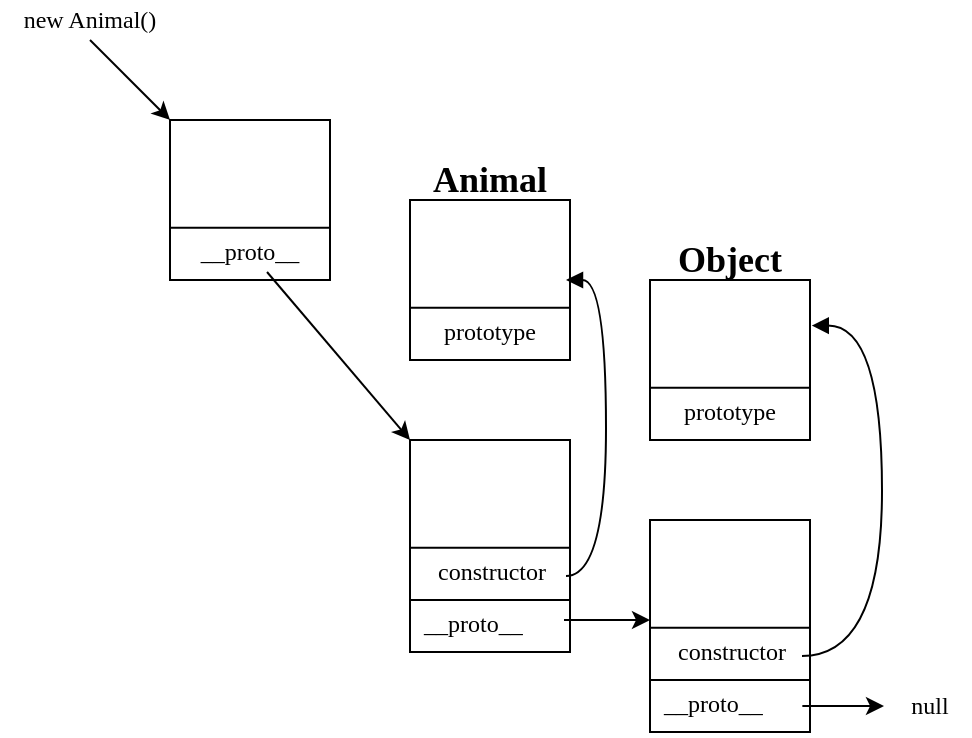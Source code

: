 <mxfile version="13.1.2" type="github">
  <diagram id="r6evYC1fnffrFF_XjjPb" name="Page-1">
    <mxGraphModel dx="990" dy="801" grid="1" gridSize="10" guides="1" tooltips="1" connect="1" arrows="1" fold="1" page="1" pageScale="1" pageWidth="850" pageHeight="1100" math="0" shadow="0">
      <root>
        <mxCell id="0" />
        <mxCell id="1" parent="0" />
        <mxCell id="f8aXV5ckbH8cKtRE4Cgy-7" value="" style="group" parent="1" vertex="1" connectable="0">
          <mxGeometry x="280" y="200" width="80" height="80" as="geometry" />
        </mxCell>
        <mxCell id="f8aXV5ckbH8cKtRE4Cgy-1" value="" style="rounded=0;whiteSpace=wrap;html=1;strokeColor=#000000;" parent="f8aXV5ckbH8cKtRE4Cgy-7" vertex="1">
          <mxGeometry width="80" height="80" as="geometry" />
        </mxCell>
        <mxCell id="f8aXV5ckbH8cKtRE4Cgy-2" value="" style="endArrow=none;html=1;exitX=0.002;exitY=0.674;exitDx=0;exitDy=0;exitPerimeter=0;entryX=1;entryY=0.674;entryDx=0;entryDy=0;entryPerimeter=0;" parent="f8aXV5ckbH8cKtRE4Cgy-7" source="f8aXV5ckbH8cKtRE4Cgy-1" target="f8aXV5ckbH8cKtRE4Cgy-1" edge="1">
          <mxGeometry width="50" height="50" relative="1" as="geometry">
            <mxPoint x="70" y="150" as="sourcePoint" />
            <mxPoint x="120" y="100" as="targetPoint" />
          </mxGeometry>
        </mxCell>
        <mxCell id="f8aXV5ckbH8cKtRE4Cgy-3" value="&lt;font face=&quot;Lucida Console&quot;&gt;__proto__&lt;/font&gt;" style="text;html=1;strokeColor=none;fillColor=none;align=center;verticalAlign=middle;whiteSpace=wrap;rounded=0;" parent="f8aXV5ckbH8cKtRE4Cgy-7" vertex="1">
          <mxGeometry x="20" y="55" width="40" height="20" as="geometry" />
        </mxCell>
        <mxCell id="f8aXV5ckbH8cKtRE4Cgy-4" value="" style="rounded=0;whiteSpace=wrap;html=1;strokeColor=#000000;" parent="f8aXV5ckbH8cKtRE4Cgy-7" vertex="1">
          <mxGeometry width="80" height="80" as="geometry" />
        </mxCell>
        <mxCell id="f8aXV5ckbH8cKtRE4Cgy-5" value="" style="endArrow=none;html=1;exitX=0.002;exitY=0.674;exitDx=0;exitDy=0;exitPerimeter=0;entryX=1;entryY=0.674;entryDx=0;entryDy=0;entryPerimeter=0;" parent="f8aXV5ckbH8cKtRE4Cgy-7" source="f8aXV5ckbH8cKtRE4Cgy-4" target="f8aXV5ckbH8cKtRE4Cgy-4" edge="1">
          <mxGeometry width="50" height="50" relative="1" as="geometry">
            <mxPoint x="70" y="150" as="sourcePoint" />
            <mxPoint x="120" y="100" as="targetPoint" />
          </mxGeometry>
        </mxCell>
        <mxCell id="f8aXV5ckbH8cKtRE4Cgy-6" value="&lt;font face=&quot;Lucida Console&quot;&gt;__proto__&lt;/font&gt;" style="text;html=1;strokeColor=none;fillColor=none;align=center;verticalAlign=middle;whiteSpace=wrap;rounded=0;" parent="f8aXV5ckbH8cKtRE4Cgy-7" vertex="1">
          <mxGeometry x="20" y="55" width="40" height="20" as="geometry" />
        </mxCell>
        <mxCell id="f8aXV5ckbH8cKtRE4Cgy-26" value="" style="group" parent="1" vertex="1" connectable="0">
          <mxGeometry x="280" y="200" width="80" height="80" as="geometry" />
        </mxCell>
        <mxCell id="f8aXV5ckbH8cKtRE4Cgy-27" value="" style="rounded=0;whiteSpace=wrap;html=1;strokeColor=#000000;" parent="f8aXV5ckbH8cKtRE4Cgy-26" vertex="1">
          <mxGeometry width="80" height="80" as="geometry" />
        </mxCell>
        <mxCell id="f8aXV5ckbH8cKtRE4Cgy-28" value="" style="endArrow=none;html=1;exitX=0.002;exitY=0.674;exitDx=0;exitDy=0;exitPerimeter=0;entryX=1;entryY=0.674;entryDx=0;entryDy=0;entryPerimeter=0;" parent="f8aXV5ckbH8cKtRE4Cgy-26" source="f8aXV5ckbH8cKtRE4Cgy-27" target="f8aXV5ckbH8cKtRE4Cgy-27" edge="1">
          <mxGeometry width="50" height="50" relative="1" as="geometry">
            <mxPoint x="70" y="150" as="sourcePoint" />
            <mxPoint x="120" y="100" as="targetPoint" />
          </mxGeometry>
        </mxCell>
        <mxCell id="f8aXV5ckbH8cKtRE4Cgy-29" value="&lt;font face=&quot;Lucida Console&quot;&gt;__proto__&lt;/font&gt;" style="text;html=1;strokeColor=none;fillColor=none;align=center;verticalAlign=middle;whiteSpace=wrap;rounded=0;" parent="f8aXV5ckbH8cKtRE4Cgy-26" vertex="1">
          <mxGeometry x="20" y="55" width="40" height="20" as="geometry" />
        </mxCell>
        <mxCell id="f8aXV5ckbH8cKtRE4Cgy-30" value="" style="rounded=0;whiteSpace=wrap;html=1;strokeColor=#000000;" parent="f8aXV5ckbH8cKtRE4Cgy-26" vertex="1">
          <mxGeometry width="80" height="80" as="geometry" />
        </mxCell>
        <mxCell id="f8aXV5ckbH8cKtRE4Cgy-31" value="" style="endArrow=none;html=1;exitX=0.002;exitY=0.674;exitDx=0;exitDy=0;exitPerimeter=0;entryX=1;entryY=0.674;entryDx=0;entryDy=0;entryPerimeter=0;" parent="f8aXV5ckbH8cKtRE4Cgy-26" source="f8aXV5ckbH8cKtRE4Cgy-30" target="f8aXV5ckbH8cKtRE4Cgy-30" edge="1">
          <mxGeometry width="50" height="50" relative="1" as="geometry">
            <mxPoint x="70" y="150" as="sourcePoint" />
            <mxPoint x="120" y="100" as="targetPoint" />
          </mxGeometry>
        </mxCell>
        <mxCell id="f8aXV5ckbH8cKtRE4Cgy-32" value="&lt;font face=&quot;Lucida Console&quot;&gt;__proto__&lt;/font&gt;" style="text;html=1;strokeColor=none;fillColor=none;align=center;verticalAlign=middle;whiteSpace=wrap;rounded=0;" parent="f8aXV5ckbH8cKtRE4Cgy-26" vertex="1">
          <mxGeometry x="20" y="56" width="40" height="20" as="geometry" />
        </mxCell>
        <mxCell id="f8aXV5ckbH8cKtRE4Cgy-93" value="" style="group" parent="1" vertex="1" connectable="0">
          <mxGeometry x="400" y="240" width="80" height="80" as="geometry" />
        </mxCell>
        <mxCell id="f8aXV5ckbH8cKtRE4Cgy-94" value="" style="rounded=0;whiteSpace=wrap;html=1;strokeColor=#000000;" parent="f8aXV5ckbH8cKtRE4Cgy-93" vertex="1">
          <mxGeometry width="80" height="80" as="geometry" />
        </mxCell>
        <mxCell id="f8aXV5ckbH8cKtRE4Cgy-95" value="" style="endArrow=none;html=1;exitX=0.002;exitY=0.674;exitDx=0;exitDy=0;exitPerimeter=0;entryX=1;entryY=0.674;entryDx=0;entryDy=0;entryPerimeter=0;" parent="f8aXV5ckbH8cKtRE4Cgy-93" source="f8aXV5ckbH8cKtRE4Cgy-94" target="f8aXV5ckbH8cKtRE4Cgy-94" edge="1">
          <mxGeometry width="50" height="50" relative="1" as="geometry">
            <mxPoint x="70" y="150" as="sourcePoint" />
            <mxPoint x="120" y="100" as="targetPoint" />
          </mxGeometry>
        </mxCell>
        <mxCell id="f8aXV5ckbH8cKtRE4Cgy-96" value="&lt;font face=&quot;Lucida Console&quot;&gt;__proto__&lt;/font&gt;" style="text;html=1;strokeColor=none;fillColor=none;align=center;verticalAlign=middle;whiteSpace=wrap;rounded=0;" parent="f8aXV5ckbH8cKtRE4Cgy-93" vertex="1">
          <mxGeometry x="20" y="55" width="40" height="20" as="geometry" />
        </mxCell>
        <mxCell id="f8aXV5ckbH8cKtRE4Cgy-97" value="" style="rounded=0;whiteSpace=wrap;html=1;strokeColor=#000000;" parent="f8aXV5ckbH8cKtRE4Cgy-93" vertex="1">
          <mxGeometry width="80" height="80" as="geometry" />
        </mxCell>
        <mxCell id="f8aXV5ckbH8cKtRE4Cgy-98" value="" style="endArrow=none;html=1;exitX=0.002;exitY=0.674;exitDx=0;exitDy=0;exitPerimeter=0;entryX=1;entryY=0.674;entryDx=0;entryDy=0;entryPerimeter=0;" parent="f8aXV5ckbH8cKtRE4Cgy-93" source="f8aXV5ckbH8cKtRE4Cgy-97" target="f8aXV5ckbH8cKtRE4Cgy-97" edge="1">
          <mxGeometry width="50" height="50" relative="1" as="geometry">
            <mxPoint x="70" y="150" as="sourcePoint" />
            <mxPoint x="120" y="100" as="targetPoint" />
          </mxGeometry>
        </mxCell>
        <mxCell id="f8aXV5ckbH8cKtRE4Cgy-99" value="&lt;font face=&quot;Lucida Console&quot;&gt;__proto__&lt;/font&gt;" style="text;html=1;strokeColor=none;fillColor=none;align=center;verticalAlign=middle;whiteSpace=wrap;rounded=0;" parent="f8aXV5ckbH8cKtRE4Cgy-93" vertex="1">
          <mxGeometry x="20" y="55" width="40" height="20" as="geometry" />
        </mxCell>
        <mxCell id="f8aXV5ckbH8cKtRE4Cgy-100" value="" style="group" parent="1" vertex="1" connectable="0">
          <mxGeometry x="400" y="240" width="80" height="80" as="geometry" />
        </mxCell>
        <mxCell id="f8aXV5ckbH8cKtRE4Cgy-101" value="" style="rounded=0;whiteSpace=wrap;html=1;strokeColor=#000000;" parent="f8aXV5ckbH8cKtRE4Cgy-100" vertex="1">
          <mxGeometry width="80" height="80" as="geometry" />
        </mxCell>
        <mxCell id="f8aXV5ckbH8cKtRE4Cgy-102" value="" style="endArrow=none;html=1;exitX=0.002;exitY=0.674;exitDx=0;exitDy=0;exitPerimeter=0;entryX=1;entryY=0.674;entryDx=0;entryDy=0;entryPerimeter=0;" parent="f8aXV5ckbH8cKtRE4Cgy-100" source="f8aXV5ckbH8cKtRE4Cgy-101" target="f8aXV5ckbH8cKtRE4Cgy-101" edge="1">
          <mxGeometry width="50" height="50" relative="1" as="geometry">
            <mxPoint x="70" y="150" as="sourcePoint" />
            <mxPoint x="120" y="100" as="targetPoint" />
          </mxGeometry>
        </mxCell>
        <mxCell id="f8aXV5ckbH8cKtRE4Cgy-103" value="&lt;font face=&quot;Lucida Console&quot;&gt;__proto__&lt;/font&gt;" style="text;html=1;strokeColor=none;fillColor=none;align=center;verticalAlign=middle;whiteSpace=wrap;rounded=0;" parent="f8aXV5ckbH8cKtRE4Cgy-100" vertex="1">
          <mxGeometry x="20" y="55" width="40" height="20" as="geometry" />
        </mxCell>
        <mxCell id="f8aXV5ckbH8cKtRE4Cgy-104" value="" style="rounded=0;whiteSpace=wrap;html=1;strokeColor=#000000;" parent="f8aXV5ckbH8cKtRE4Cgy-100" vertex="1">
          <mxGeometry width="80" height="80" as="geometry" />
        </mxCell>
        <mxCell id="f8aXV5ckbH8cKtRE4Cgy-105" value="" style="endArrow=none;html=1;exitX=0.002;exitY=0.674;exitDx=0;exitDy=0;exitPerimeter=0;entryX=1;entryY=0.674;entryDx=0;entryDy=0;entryPerimeter=0;" parent="f8aXV5ckbH8cKtRE4Cgy-100" source="f8aXV5ckbH8cKtRE4Cgy-104" target="f8aXV5ckbH8cKtRE4Cgy-104" edge="1">
          <mxGeometry width="50" height="50" relative="1" as="geometry">
            <mxPoint x="70" y="150" as="sourcePoint" />
            <mxPoint x="120" y="100" as="targetPoint" />
          </mxGeometry>
        </mxCell>
        <mxCell id="f8aXV5ckbH8cKtRE4Cgy-106" value="&lt;font face=&quot;Lucida Console&quot;&gt;prototype&lt;/font&gt;" style="text;html=1;strokeColor=none;fillColor=none;align=center;verticalAlign=middle;whiteSpace=wrap;rounded=0;" parent="f8aXV5ckbH8cKtRE4Cgy-100" vertex="1">
          <mxGeometry x="20" y="56" width="40" height="20" as="geometry" />
        </mxCell>
        <mxCell id="f8aXV5ckbH8cKtRE4Cgy-9" value="" style="rounded=0;whiteSpace=wrap;html=1;strokeColor=#000000;" parent="1" vertex="1">
          <mxGeometry x="400" y="360" width="80" height="80" as="geometry" />
        </mxCell>
        <mxCell id="f8aXV5ckbH8cKtRE4Cgy-10" value="" style="endArrow=none;html=1;exitX=0.002;exitY=0.674;exitDx=0;exitDy=0;exitPerimeter=0;entryX=1;entryY=0.674;entryDx=0;entryDy=0;entryPerimeter=0;" parent="1" source="f8aXV5ckbH8cKtRE4Cgy-9" target="f8aXV5ckbH8cKtRE4Cgy-9" edge="1">
          <mxGeometry width="50" height="50" relative="1" as="geometry">
            <mxPoint x="470" y="510" as="sourcePoint" />
            <mxPoint x="520" y="460" as="targetPoint" />
          </mxGeometry>
        </mxCell>
        <mxCell id="f8aXV5ckbH8cKtRE4Cgy-11" value="&lt;font face=&quot;Lucida Console&quot;&gt;__proto__&lt;/font&gt;" style="text;html=1;strokeColor=none;fillColor=none;align=center;verticalAlign=middle;whiteSpace=wrap;rounded=0;" parent="1" vertex="1">
          <mxGeometry x="420" y="415" width="40" height="20" as="geometry" />
        </mxCell>
        <mxCell id="f8aXV5ckbH8cKtRE4Cgy-12" value="" style="rounded=0;whiteSpace=wrap;html=1;strokeColor=#000000;" parent="1" vertex="1">
          <mxGeometry x="400" y="360" width="80" height="80" as="geometry" />
        </mxCell>
        <mxCell id="f8aXV5ckbH8cKtRE4Cgy-13" value="" style="endArrow=none;html=1;exitX=0.002;exitY=0.674;exitDx=0;exitDy=0;exitPerimeter=0;entryX=1;entryY=0.674;entryDx=0;entryDy=0;entryPerimeter=0;" parent="1" source="f8aXV5ckbH8cKtRE4Cgy-12" target="f8aXV5ckbH8cKtRE4Cgy-12" edge="1">
          <mxGeometry width="50" height="50" relative="1" as="geometry">
            <mxPoint x="470" y="510" as="sourcePoint" />
            <mxPoint x="520" y="460" as="targetPoint" />
          </mxGeometry>
        </mxCell>
        <mxCell id="f8aXV5ckbH8cKtRE4Cgy-14" value="&lt;font face=&quot;Lucida Console&quot;&gt;__proto__&lt;/font&gt;" style="text;html=1;strokeColor=none;fillColor=none;align=center;verticalAlign=middle;whiteSpace=wrap;rounded=0;" parent="1" vertex="1">
          <mxGeometry x="420" y="415" width="40" height="20" as="geometry" />
        </mxCell>
        <mxCell id="f8aXV5ckbH8cKtRE4Cgy-15" value="" style="rounded=0;whiteSpace=wrap;html=1;strokeColor=#000000;" parent="1" vertex="1">
          <mxGeometry x="400" y="440" width="80" height="26" as="geometry" />
        </mxCell>
        <mxCell id="f8aXV5ckbH8cKtRE4Cgy-17" value="" style="rounded=0;whiteSpace=wrap;html=1;strokeColor=#000000;" parent="1" vertex="1">
          <mxGeometry x="400" y="360" width="80" height="80" as="geometry" />
        </mxCell>
        <mxCell id="f8aXV5ckbH8cKtRE4Cgy-18" value="" style="endArrow=none;html=1;exitX=0.002;exitY=0.674;exitDx=0;exitDy=0;exitPerimeter=0;entryX=1;entryY=0.674;entryDx=0;entryDy=0;entryPerimeter=0;" parent="1" source="f8aXV5ckbH8cKtRE4Cgy-17" target="f8aXV5ckbH8cKtRE4Cgy-17" edge="1">
          <mxGeometry width="50" height="50" relative="1" as="geometry">
            <mxPoint x="470" y="510" as="sourcePoint" />
            <mxPoint x="520" y="460" as="targetPoint" />
          </mxGeometry>
        </mxCell>
        <mxCell id="f8aXV5ckbH8cKtRE4Cgy-19" value="&lt;font face=&quot;Lucida Console&quot;&gt;__proto__&lt;/font&gt;" style="text;html=1;strokeColor=none;fillColor=none;align=center;verticalAlign=middle;whiteSpace=wrap;rounded=0;" parent="1" vertex="1">
          <mxGeometry x="420" y="415" width="40" height="20" as="geometry" />
        </mxCell>
        <mxCell id="f8aXV5ckbH8cKtRE4Cgy-20" value="" style="rounded=0;whiteSpace=wrap;html=1;strokeColor=#000000;" parent="1" vertex="1">
          <mxGeometry x="400" y="360" width="80" height="80" as="geometry" />
        </mxCell>
        <mxCell id="f8aXV5ckbH8cKtRE4Cgy-21" value="" style="endArrow=none;html=1;exitX=0.002;exitY=0.674;exitDx=0;exitDy=0;exitPerimeter=0;entryX=1;entryY=0.674;entryDx=0;entryDy=0;entryPerimeter=0;" parent="1" source="f8aXV5ckbH8cKtRE4Cgy-20" target="f8aXV5ckbH8cKtRE4Cgy-20" edge="1">
          <mxGeometry width="50" height="50" relative="1" as="geometry">
            <mxPoint x="470" y="510" as="sourcePoint" />
            <mxPoint x="520" y="460" as="targetPoint" />
          </mxGeometry>
        </mxCell>
        <mxCell id="f8aXV5ckbH8cKtRE4Cgy-22" value="constructor" style="text;html=1;strokeColor=none;fillColor=none;align=center;verticalAlign=middle;whiteSpace=wrap;rounded=0;" parent="1" vertex="1">
          <mxGeometry x="420" y="415" width="40" height="20" as="geometry" />
        </mxCell>
        <mxCell id="f8aXV5ckbH8cKtRE4Cgy-23" value="" style="rounded=0;whiteSpace=wrap;html=1;strokeColor=#000000;" parent="1" vertex="1">
          <mxGeometry x="400" y="440" width="80" height="26" as="geometry" />
        </mxCell>
        <mxCell id="f8aXV5ckbH8cKtRE4Cgy-33" value="&lt;!--StartFragment--&gt;&lt;font face=&quot;Lucida Console&quot;&gt;__proto__&lt;/font&gt;&lt;!--EndFragment--&gt;" style="text;whiteSpace=wrap;html=1;" parent="1" vertex="1">
          <mxGeometry x="405" y="438" width="90" height="30" as="geometry" />
        </mxCell>
        <mxCell id="f8aXV5ckbH8cKtRE4Cgy-38" value="" style="rounded=0;whiteSpace=wrap;html=1;strokeColor=#000000;" parent="1" vertex="1">
          <mxGeometry x="400" y="360" width="80" height="80" as="geometry" />
        </mxCell>
        <mxCell id="f8aXV5ckbH8cKtRE4Cgy-39" value="" style="endArrow=none;html=1;exitX=0.002;exitY=0.674;exitDx=0;exitDy=0;exitPerimeter=0;entryX=1;entryY=0.674;entryDx=0;entryDy=0;entryPerimeter=0;" parent="1" source="f8aXV5ckbH8cKtRE4Cgy-38" target="f8aXV5ckbH8cKtRE4Cgy-38" edge="1">
          <mxGeometry width="50" height="50" relative="1" as="geometry">
            <mxPoint x="470" y="510" as="sourcePoint" />
            <mxPoint x="520" y="460" as="targetPoint" />
          </mxGeometry>
        </mxCell>
        <mxCell id="f8aXV5ckbH8cKtRE4Cgy-40" value="&lt;font face=&quot;Lucida Console&quot;&gt;__proto__&lt;/font&gt;" style="text;html=1;strokeColor=none;fillColor=none;align=center;verticalAlign=middle;whiteSpace=wrap;rounded=0;" parent="1" vertex="1">
          <mxGeometry x="420" y="415" width="40" height="20" as="geometry" />
        </mxCell>
        <mxCell id="f8aXV5ckbH8cKtRE4Cgy-41" value="" style="rounded=0;whiteSpace=wrap;html=1;strokeColor=#000000;" parent="1" vertex="1">
          <mxGeometry x="400" y="360" width="80" height="80" as="geometry" />
        </mxCell>
        <mxCell id="f8aXV5ckbH8cKtRE4Cgy-42" value="" style="endArrow=none;html=1;exitX=0.002;exitY=0.674;exitDx=0;exitDy=0;exitPerimeter=0;entryX=1;entryY=0.674;entryDx=0;entryDy=0;entryPerimeter=0;" parent="1" source="f8aXV5ckbH8cKtRE4Cgy-41" target="f8aXV5ckbH8cKtRE4Cgy-41" edge="1">
          <mxGeometry width="50" height="50" relative="1" as="geometry">
            <mxPoint x="470" y="510" as="sourcePoint" />
            <mxPoint x="520" y="460" as="targetPoint" />
          </mxGeometry>
        </mxCell>
        <mxCell id="f8aXV5ckbH8cKtRE4Cgy-43" value="&lt;font face=&quot;Lucida Console&quot;&gt;__proto__&lt;/font&gt;" style="text;html=1;strokeColor=none;fillColor=none;align=center;verticalAlign=middle;whiteSpace=wrap;rounded=0;" parent="1" vertex="1">
          <mxGeometry x="420" y="415" width="40" height="20" as="geometry" />
        </mxCell>
        <mxCell id="f8aXV5ckbH8cKtRE4Cgy-44" value="" style="rounded=0;whiteSpace=wrap;html=1;strokeColor=#000000;" parent="1" vertex="1">
          <mxGeometry x="400" y="440" width="80" height="26" as="geometry" />
        </mxCell>
        <mxCell id="f8aXV5ckbH8cKtRE4Cgy-46" value="" style="rounded=0;whiteSpace=wrap;html=1;strokeColor=#000000;" parent="1" vertex="1">
          <mxGeometry x="400" y="360" width="80" height="80" as="geometry" />
        </mxCell>
        <mxCell id="f8aXV5ckbH8cKtRE4Cgy-47" value="" style="endArrow=none;html=1;exitX=0.002;exitY=0.674;exitDx=0;exitDy=0;exitPerimeter=0;entryX=1;entryY=0.674;entryDx=0;entryDy=0;entryPerimeter=0;" parent="1" source="f8aXV5ckbH8cKtRE4Cgy-46" target="f8aXV5ckbH8cKtRE4Cgy-46" edge="1">
          <mxGeometry width="50" height="50" relative="1" as="geometry">
            <mxPoint x="470" y="510" as="sourcePoint" />
            <mxPoint x="520" y="460" as="targetPoint" />
          </mxGeometry>
        </mxCell>
        <mxCell id="f8aXV5ckbH8cKtRE4Cgy-48" value="&lt;font face=&quot;Lucida Console&quot;&gt;__proto__&lt;/font&gt;" style="text;html=1;strokeColor=none;fillColor=none;align=center;verticalAlign=middle;whiteSpace=wrap;rounded=0;" parent="1" vertex="1">
          <mxGeometry x="420" y="415" width="40" height="20" as="geometry" />
        </mxCell>
        <mxCell id="f8aXV5ckbH8cKtRE4Cgy-49" value="" style="rounded=0;whiteSpace=wrap;html=1;strokeColor=#000000;" parent="1" vertex="1">
          <mxGeometry x="400" y="360" width="80" height="80" as="geometry" />
        </mxCell>
        <mxCell id="f8aXV5ckbH8cKtRE4Cgy-50" value="" style="endArrow=none;html=1;exitX=0.002;exitY=0.674;exitDx=0;exitDy=0;exitPerimeter=0;entryX=1;entryY=0.674;entryDx=0;entryDy=0;entryPerimeter=0;" parent="1" source="f8aXV5ckbH8cKtRE4Cgy-49" target="f8aXV5ckbH8cKtRE4Cgy-49" edge="1">
          <mxGeometry width="50" height="50" relative="1" as="geometry">
            <mxPoint x="470" y="510" as="sourcePoint" />
            <mxPoint x="520" y="460" as="targetPoint" />
          </mxGeometry>
        </mxCell>
        <mxCell id="f8aXV5ckbH8cKtRE4Cgy-132" style="edgeStyle=orthogonalEdgeStyle;orthogonalLoop=1;jettySize=auto;html=1;exitX=0.5;exitY=0;exitDx=0;exitDy=0;entryX=1;entryY=0.5;entryDx=0;entryDy=0;startArrow=none;startFill=0;endArrow=block;endFill=1;strokeColor=none;rounded=1;" parent="1" source="f8aXV5ckbH8cKtRE4Cgy-51" target="f8aXV5ckbH8cKtRE4Cgy-104" edge="1">
          <mxGeometry relative="1" as="geometry" />
        </mxCell>
        <mxCell id="f8aXV5ckbH8cKtRE4Cgy-145" style="edgeStyle=orthogonalEdgeStyle;orthogonalLoop=1;jettySize=auto;html=1;startArrow=none;startFill=0;endArrow=block;endFill=1;strokeColor=#000000;entryX=1;entryY=0.5;entryDx=0;entryDy=0;curved=1;" parent="1" edge="1">
          <mxGeometry relative="1" as="geometry">
            <mxPoint x="478" y="280" as="targetPoint" />
            <mxPoint x="478" y="428" as="sourcePoint" />
            <Array as="points">
              <mxPoint x="498" y="428" />
              <mxPoint x="498" y="280" />
            </Array>
          </mxGeometry>
        </mxCell>
        <mxCell id="f8aXV5ckbH8cKtRE4Cgy-51" value="&lt;font face=&quot;Lucida Console&quot;&gt;constructor&lt;/font&gt;" style="text;html=1;strokeColor=none;fillColor=none;align=center;verticalAlign=middle;whiteSpace=wrap;rounded=0;" parent="1" vertex="1">
          <mxGeometry x="421" y="416" width="40" height="20" as="geometry" />
        </mxCell>
        <mxCell id="f8aXV5ckbH8cKtRE4Cgy-52" value="" style="rounded=0;whiteSpace=wrap;html=1;strokeColor=#000000;" parent="1" vertex="1">
          <mxGeometry x="400" y="440" width="80" height="26" as="geometry" />
        </mxCell>
        <mxCell id="f8aXV5ckbH8cKtRE4Cgy-53" value="&lt;!--StartFragment--&gt;&lt;font face=&quot;Lucida Console&quot;&gt;__proto__&lt;/font&gt;&lt;!--EndFragment--&gt;" style="text;whiteSpace=wrap;html=1;" parent="1" vertex="1">
          <mxGeometry x="405" y="438" width="75" height="22" as="geometry" />
        </mxCell>
        <mxCell id="f8aXV5ckbH8cKtRE4Cgy-107" value="" style="group" parent="1" vertex="1" connectable="0">
          <mxGeometry x="520" y="280" width="80" height="80" as="geometry" />
        </mxCell>
        <mxCell id="f8aXV5ckbH8cKtRE4Cgy-108" value="" style="rounded=0;whiteSpace=wrap;html=1;strokeColor=#000000;" parent="f8aXV5ckbH8cKtRE4Cgy-107" vertex="1">
          <mxGeometry width="80" height="80" as="geometry" />
        </mxCell>
        <mxCell id="f8aXV5ckbH8cKtRE4Cgy-109" value="" style="endArrow=none;html=1;exitX=0.002;exitY=0.674;exitDx=0;exitDy=0;exitPerimeter=0;entryX=1;entryY=0.674;entryDx=0;entryDy=0;entryPerimeter=0;" parent="f8aXV5ckbH8cKtRE4Cgy-107" source="f8aXV5ckbH8cKtRE4Cgy-108" target="f8aXV5ckbH8cKtRE4Cgy-108" edge="1">
          <mxGeometry width="50" height="50" relative="1" as="geometry">
            <mxPoint x="70" y="150" as="sourcePoint" />
            <mxPoint x="120" y="100" as="targetPoint" />
          </mxGeometry>
        </mxCell>
        <mxCell id="f8aXV5ckbH8cKtRE4Cgy-110" value="&lt;font face=&quot;Lucida Console&quot;&gt;__proto__&lt;/font&gt;" style="text;html=1;strokeColor=none;fillColor=none;align=center;verticalAlign=middle;whiteSpace=wrap;rounded=0;" parent="f8aXV5ckbH8cKtRE4Cgy-107" vertex="1">
          <mxGeometry x="20" y="55" width="40" height="20" as="geometry" />
        </mxCell>
        <mxCell id="f8aXV5ckbH8cKtRE4Cgy-111" value="" style="rounded=0;whiteSpace=wrap;html=1;strokeColor=#000000;" parent="f8aXV5ckbH8cKtRE4Cgy-107" vertex="1">
          <mxGeometry width="80" height="80" as="geometry" />
        </mxCell>
        <mxCell id="f8aXV5ckbH8cKtRE4Cgy-112" value="" style="endArrow=none;html=1;exitX=0.002;exitY=0.674;exitDx=0;exitDy=0;exitPerimeter=0;entryX=1;entryY=0.674;entryDx=0;entryDy=0;entryPerimeter=0;" parent="f8aXV5ckbH8cKtRE4Cgy-107" source="f8aXV5ckbH8cKtRE4Cgy-111" target="f8aXV5ckbH8cKtRE4Cgy-111" edge="1">
          <mxGeometry width="50" height="50" relative="1" as="geometry">
            <mxPoint x="70" y="150" as="sourcePoint" />
            <mxPoint x="120" y="100" as="targetPoint" />
          </mxGeometry>
        </mxCell>
        <mxCell id="f8aXV5ckbH8cKtRE4Cgy-113" value="&lt;font face=&quot;Lucida Console&quot;&gt;__proto__&lt;/font&gt;" style="text;html=1;strokeColor=none;fillColor=none;align=center;verticalAlign=middle;whiteSpace=wrap;rounded=0;" parent="f8aXV5ckbH8cKtRE4Cgy-107" vertex="1">
          <mxGeometry x="20" y="55" width="40" height="20" as="geometry" />
        </mxCell>
        <mxCell id="f8aXV5ckbH8cKtRE4Cgy-114" value="" style="group" parent="1" vertex="1" connectable="0">
          <mxGeometry x="520" y="280" width="80" height="80" as="geometry" />
        </mxCell>
        <mxCell id="f8aXV5ckbH8cKtRE4Cgy-115" value="" style="rounded=0;whiteSpace=wrap;html=1;strokeColor=#000000;" parent="f8aXV5ckbH8cKtRE4Cgy-114" vertex="1">
          <mxGeometry width="80" height="80" as="geometry" />
        </mxCell>
        <mxCell id="f8aXV5ckbH8cKtRE4Cgy-116" value="" style="endArrow=none;html=1;exitX=0.002;exitY=0.674;exitDx=0;exitDy=0;exitPerimeter=0;entryX=1;entryY=0.674;entryDx=0;entryDy=0;entryPerimeter=0;" parent="f8aXV5ckbH8cKtRE4Cgy-114" source="f8aXV5ckbH8cKtRE4Cgy-115" target="f8aXV5ckbH8cKtRE4Cgy-115" edge="1">
          <mxGeometry width="50" height="50" relative="1" as="geometry">
            <mxPoint x="70" y="150" as="sourcePoint" />
            <mxPoint x="120" y="100" as="targetPoint" />
          </mxGeometry>
        </mxCell>
        <mxCell id="f8aXV5ckbH8cKtRE4Cgy-117" value="&lt;font face=&quot;Lucida Console&quot;&gt;__proto__&lt;/font&gt;" style="text;html=1;strokeColor=none;fillColor=none;align=center;verticalAlign=middle;whiteSpace=wrap;rounded=0;" parent="f8aXV5ckbH8cKtRE4Cgy-114" vertex="1">
          <mxGeometry x="20" y="55" width="40" height="20" as="geometry" />
        </mxCell>
        <mxCell id="f8aXV5ckbH8cKtRE4Cgy-118" value="" style="rounded=0;whiteSpace=wrap;html=1;strokeColor=#000000;" parent="f8aXV5ckbH8cKtRE4Cgy-114" vertex="1">
          <mxGeometry width="80" height="80" as="geometry" />
        </mxCell>
        <mxCell id="f8aXV5ckbH8cKtRE4Cgy-119" value="" style="endArrow=none;html=1;exitX=0.002;exitY=0.674;exitDx=0;exitDy=0;exitPerimeter=0;entryX=1;entryY=0.674;entryDx=0;entryDy=0;entryPerimeter=0;" parent="f8aXV5ckbH8cKtRE4Cgy-114" source="f8aXV5ckbH8cKtRE4Cgy-118" target="f8aXV5ckbH8cKtRE4Cgy-118" edge="1">
          <mxGeometry width="50" height="50" relative="1" as="geometry">
            <mxPoint x="70" y="150" as="sourcePoint" />
            <mxPoint x="120" y="100" as="targetPoint" />
          </mxGeometry>
        </mxCell>
        <mxCell id="f8aXV5ckbH8cKtRE4Cgy-120" value="&lt;font face=&quot;Lucida Console&quot;&gt;prototype&lt;/font&gt;" style="text;html=1;strokeColor=none;fillColor=none;align=center;verticalAlign=middle;whiteSpace=wrap;rounded=0;" parent="f8aXV5ckbH8cKtRE4Cgy-114" vertex="1">
          <mxGeometry x="20" y="56" width="40" height="20" as="geometry" />
        </mxCell>
        <mxCell id="f8aXV5ckbH8cKtRE4Cgy-57" value="" style="rounded=0;whiteSpace=wrap;html=1;strokeColor=#000000;" parent="1" vertex="1">
          <mxGeometry x="520" y="400" width="80" height="80" as="geometry" />
        </mxCell>
        <mxCell id="f8aXV5ckbH8cKtRE4Cgy-58" value="" style="endArrow=none;html=1;exitX=0.002;exitY=0.674;exitDx=0;exitDy=0;exitPerimeter=0;entryX=1;entryY=0.674;entryDx=0;entryDy=0;entryPerimeter=0;" parent="1" source="f8aXV5ckbH8cKtRE4Cgy-57" target="f8aXV5ckbH8cKtRE4Cgy-57" edge="1">
          <mxGeometry width="50" height="50" relative="1" as="geometry">
            <mxPoint x="590" y="550" as="sourcePoint" />
            <mxPoint x="640" y="500" as="targetPoint" />
          </mxGeometry>
        </mxCell>
        <mxCell id="f8aXV5ckbH8cKtRE4Cgy-59" value="&lt;font face=&quot;Lucida Console&quot;&gt;__proto__&lt;/font&gt;" style="text;html=1;strokeColor=none;fillColor=none;align=center;verticalAlign=middle;whiteSpace=wrap;rounded=0;" parent="1" vertex="1">
          <mxGeometry x="540" y="455" width="40" height="20" as="geometry" />
        </mxCell>
        <mxCell id="f8aXV5ckbH8cKtRE4Cgy-60" value="" style="rounded=0;whiteSpace=wrap;html=1;strokeColor=#000000;" parent="1" vertex="1">
          <mxGeometry x="520" y="400" width="80" height="80" as="geometry" />
        </mxCell>
        <mxCell id="f8aXV5ckbH8cKtRE4Cgy-61" value="" style="endArrow=none;html=1;exitX=0.002;exitY=0.674;exitDx=0;exitDy=0;exitPerimeter=0;entryX=1;entryY=0.674;entryDx=0;entryDy=0;entryPerimeter=0;" parent="1" source="f8aXV5ckbH8cKtRE4Cgy-60" target="f8aXV5ckbH8cKtRE4Cgy-60" edge="1">
          <mxGeometry width="50" height="50" relative="1" as="geometry">
            <mxPoint x="590" y="550" as="sourcePoint" />
            <mxPoint x="640" y="500" as="targetPoint" />
          </mxGeometry>
        </mxCell>
        <mxCell id="f8aXV5ckbH8cKtRE4Cgy-62" value="&lt;font face=&quot;Lucida Console&quot;&gt;__proto__&lt;/font&gt;" style="text;html=1;strokeColor=none;fillColor=none;align=center;verticalAlign=middle;whiteSpace=wrap;rounded=0;" parent="1" vertex="1">
          <mxGeometry x="540" y="455" width="40" height="20" as="geometry" />
        </mxCell>
        <mxCell id="f8aXV5ckbH8cKtRE4Cgy-63" value="" style="rounded=0;whiteSpace=wrap;html=1;strokeColor=#000000;" parent="1" vertex="1">
          <mxGeometry x="520" y="480" width="80" height="26" as="geometry" />
        </mxCell>
        <mxCell id="f8aXV5ckbH8cKtRE4Cgy-65" value="" style="rounded=0;whiteSpace=wrap;html=1;strokeColor=#000000;" parent="1" vertex="1">
          <mxGeometry x="520" y="400" width="80" height="80" as="geometry" />
        </mxCell>
        <mxCell id="f8aXV5ckbH8cKtRE4Cgy-66" value="" style="endArrow=none;html=1;exitX=0.002;exitY=0.674;exitDx=0;exitDy=0;exitPerimeter=0;entryX=1;entryY=0.674;entryDx=0;entryDy=0;entryPerimeter=0;" parent="1" source="f8aXV5ckbH8cKtRE4Cgy-65" target="f8aXV5ckbH8cKtRE4Cgy-65" edge="1">
          <mxGeometry width="50" height="50" relative="1" as="geometry">
            <mxPoint x="590" y="550" as="sourcePoint" />
            <mxPoint x="640" y="500" as="targetPoint" />
          </mxGeometry>
        </mxCell>
        <mxCell id="f8aXV5ckbH8cKtRE4Cgy-67" value="&lt;font face=&quot;Lucida Console&quot;&gt;__proto__&lt;/font&gt;" style="text;html=1;strokeColor=none;fillColor=none;align=center;verticalAlign=middle;whiteSpace=wrap;rounded=0;" parent="1" vertex="1">
          <mxGeometry x="540" y="455" width="40" height="20" as="geometry" />
        </mxCell>
        <mxCell id="f8aXV5ckbH8cKtRE4Cgy-68" value="" style="rounded=0;whiteSpace=wrap;html=1;strokeColor=#000000;" parent="1" vertex="1">
          <mxGeometry x="520" y="400" width="80" height="80" as="geometry" />
        </mxCell>
        <mxCell id="f8aXV5ckbH8cKtRE4Cgy-69" value="" style="endArrow=none;html=1;exitX=0.002;exitY=0.674;exitDx=0;exitDy=0;exitPerimeter=0;entryX=1;entryY=0.674;entryDx=0;entryDy=0;entryPerimeter=0;" parent="1" source="f8aXV5ckbH8cKtRE4Cgy-68" target="f8aXV5ckbH8cKtRE4Cgy-68" edge="1">
          <mxGeometry width="50" height="50" relative="1" as="geometry">
            <mxPoint x="590" y="550" as="sourcePoint" />
            <mxPoint x="640" y="500" as="targetPoint" />
          </mxGeometry>
        </mxCell>
        <mxCell id="f8aXV5ckbH8cKtRE4Cgy-70" value="constructor" style="text;html=1;strokeColor=none;fillColor=none;align=center;verticalAlign=middle;whiteSpace=wrap;rounded=0;" parent="1" vertex="1">
          <mxGeometry x="540" y="455" width="40" height="20" as="geometry" />
        </mxCell>
        <mxCell id="f8aXV5ckbH8cKtRE4Cgy-71" value="" style="rounded=0;whiteSpace=wrap;html=1;strokeColor=#000000;" parent="1" vertex="1">
          <mxGeometry x="520" y="480" width="80" height="26" as="geometry" />
        </mxCell>
        <mxCell id="f8aXV5ckbH8cKtRE4Cgy-72" value="&lt;!--StartFragment--&gt;&lt;font face=&quot;Lucida Console&quot;&gt;__proto__&lt;/font&gt;&lt;!--EndFragment--&gt;" style="text;whiteSpace=wrap;html=1;" parent="1" vertex="1">
          <mxGeometry x="525" y="478" width="90" height="30" as="geometry" />
        </mxCell>
        <mxCell id="f8aXV5ckbH8cKtRE4Cgy-75" value="" style="rounded=0;whiteSpace=wrap;html=1;strokeColor=#000000;" parent="1" vertex="1">
          <mxGeometry x="520" y="400" width="80" height="80" as="geometry" />
        </mxCell>
        <mxCell id="f8aXV5ckbH8cKtRE4Cgy-76" value="" style="endArrow=none;html=1;exitX=0.002;exitY=0.674;exitDx=0;exitDy=0;exitPerimeter=0;entryX=1;entryY=0.674;entryDx=0;entryDy=0;entryPerimeter=0;" parent="1" source="f8aXV5ckbH8cKtRE4Cgy-75" target="f8aXV5ckbH8cKtRE4Cgy-75" edge="1">
          <mxGeometry width="50" height="50" relative="1" as="geometry">
            <mxPoint x="590" y="550" as="sourcePoint" />
            <mxPoint x="640" y="500" as="targetPoint" />
          </mxGeometry>
        </mxCell>
        <mxCell id="f8aXV5ckbH8cKtRE4Cgy-77" value="&lt;font face=&quot;Lucida Console&quot;&gt;__proto__&lt;/font&gt;" style="text;html=1;strokeColor=none;fillColor=none;align=center;verticalAlign=middle;whiteSpace=wrap;rounded=0;" parent="1" vertex="1">
          <mxGeometry x="540" y="455" width="40" height="20" as="geometry" />
        </mxCell>
        <mxCell id="f8aXV5ckbH8cKtRE4Cgy-78" value="" style="rounded=0;whiteSpace=wrap;html=1;strokeColor=#000000;" parent="1" vertex="1">
          <mxGeometry x="520" y="400" width="80" height="80" as="geometry" />
        </mxCell>
        <mxCell id="f8aXV5ckbH8cKtRE4Cgy-79" value="" style="endArrow=none;html=1;exitX=0.002;exitY=0.674;exitDx=0;exitDy=0;exitPerimeter=0;entryX=1;entryY=0.674;entryDx=0;entryDy=0;entryPerimeter=0;" parent="1" source="f8aXV5ckbH8cKtRE4Cgy-78" target="f8aXV5ckbH8cKtRE4Cgy-78" edge="1">
          <mxGeometry width="50" height="50" relative="1" as="geometry">
            <mxPoint x="590" y="550" as="sourcePoint" />
            <mxPoint x="640" y="500" as="targetPoint" />
          </mxGeometry>
        </mxCell>
        <mxCell id="f8aXV5ckbH8cKtRE4Cgy-80" value="&lt;font face=&quot;Lucida Console&quot;&gt;__proto__&lt;/font&gt;" style="text;html=1;strokeColor=none;fillColor=none;align=center;verticalAlign=middle;whiteSpace=wrap;rounded=0;" parent="1" vertex="1">
          <mxGeometry x="540" y="455" width="40" height="20" as="geometry" />
        </mxCell>
        <mxCell id="f8aXV5ckbH8cKtRE4Cgy-81" value="" style="rounded=0;whiteSpace=wrap;html=1;strokeColor=#000000;" parent="1" vertex="1">
          <mxGeometry x="520" y="480" width="80" height="26" as="geometry" />
        </mxCell>
        <mxCell id="f8aXV5ckbH8cKtRE4Cgy-83" value="" style="rounded=0;whiteSpace=wrap;html=1;strokeColor=#000000;" parent="1" vertex="1">
          <mxGeometry x="520" y="400" width="80" height="80" as="geometry" />
        </mxCell>
        <mxCell id="f8aXV5ckbH8cKtRE4Cgy-84" value="" style="endArrow=none;html=1;exitX=0.002;exitY=0.674;exitDx=0;exitDy=0;exitPerimeter=0;entryX=1;entryY=0.674;entryDx=0;entryDy=0;entryPerimeter=0;" parent="1" source="f8aXV5ckbH8cKtRE4Cgy-83" target="f8aXV5ckbH8cKtRE4Cgy-83" edge="1">
          <mxGeometry width="50" height="50" relative="1" as="geometry">
            <mxPoint x="590" y="550" as="sourcePoint" />
            <mxPoint x="640" y="500" as="targetPoint" />
          </mxGeometry>
        </mxCell>
        <mxCell id="f8aXV5ckbH8cKtRE4Cgy-85" value="&lt;font face=&quot;Lucida Console&quot;&gt;__proto__&lt;/font&gt;" style="text;html=1;strokeColor=none;fillColor=none;align=center;verticalAlign=middle;whiteSpace=wrap;rounded=0;" parent="1" vertex="1">
          <mxGeometry x="540" y="455" width="40" height="20" as="geometry" />
        </mxCell>
        <mxCell id="f8aXV5ckbH8cKtRE4Cgy-86" value="" style="rounded=0;whiteSpace=wrap;html=1;strokeColor=#000000;" parent="1" vertex="1">
          <mxGeometry x="520" y="400" width="80" height="80" as="geometry" />
        </mxCell>
        <mxCell id="f8aXV5ckbH8cKtRE4Cgy-87" value="" style="endArrow=none;html=1;exitX=0.002;exitY=0.674;exitDx=0;exitDy=0;exitPerimeter=0;entryX=1;entryY=0.674;entryDx=0;entryDy=0;entryPerimeter=0;" parent="1" source="f8aXV5ckbH8cKtRE4Cgy-86" target="f8aXV5ckbH8cKtRE4Cgy-86" edge="1">
          <mxGeometry width="50" height="50" relative="1" as="geometry">
            <mxPoint x="590" y="550" as="sourcePoint" />
            <mxPoint x="640" y="500" as="targetPoint" />
          </mxGeometry>
        </mxCell>
        <mxCell id="f8aXV5ckbH8cKtRE4Cgy-146" style="edgeStyle=orthogonalEdgeStyle;orthogonalLoop=1;jettySize=auto;html=1;exitX=1;exitY=0.5;exitDx=0;exitDy=0;entryX=1.011;entryY=0.26;entryDx=0;entryDy=0;startArrow=none;startFill=0;endArrow=block;endFill=1;strokeColor=#000000;curved=1;entryPerimeter=0;" parent="1" edge="1">
          <mxGeometry relative="1" as="geometry">
            <Array as="points">
              <mxPoint x="636" y="468" />
              <mxPoint x="636" y="303" />
            </Array>
            <mxPoint x="596" y="468" as="sourcePoint" />
            <mxPoint x="600.88" y="302.8" as="targetPoint" />
          </mxGeometry>
        </mxCell>
        <mxCell id="f8aXV5ckbH8cKtRE4Cgy-88" value="&lt;font face=&quot;Lucida Console&quot;&gt;constructor&lt;/font&gt;" style="text;html=1;strokeColor=none;fillColor=none;align=center;verticalAlign=middle;whiteSpace=wrap;rounded=0;" parent="1" vertex="1">
          <mxGeometry x="541" y="456" width="40" height="20" as="geometry" />
        </mxCell>
        <mxCell id="f8aXV5ckbH8cKtRE4Cgy-89" value="" style="rounded=0;whiteSpace=wrap;html=1;strokeColor=#000000;" parent="1" vertex="1">
          <mxGeometry x="520" y="480" width="80" height="26" as="geometry" />
        </mxCell>
        <mxCell id="f8aXV5ckbH8cKtRE4Cgy-90" value="&lt;!--StartFragment--&gt;&lt;font face=&quot;Lucida Console&quot;&gt;__proto__&lt;/font&gt;&lt;!--EndFragment--&gt;" style="text;whiteSpace=wrap;html=1;" parent="1" vertex="1">
          <mxGeometry x="525" y="478" width="75" height="30" as="geometry" />
        </mxCell>
        <mxCell id="f8aXV5ckbH8cKtRE4Cgy-121" value="&lt;h2&gt;&lt;font face=&quot;Lucida Console&quot;&gt;Animal&lt;/font&gt;&lt;/h2&gt;" style="text;html=1;strokeColor=none;fillColor=none;align=center;verticalAlign=middle;whiteSpace=wrap;rounded=0;" parent="1" vertex="1">
          <mxGeometry x="420" y="220" width="40" height="20" as="geometry" />
        </mxCell>
        <mxCell id="f8aXV5ckbH8cKtRE4Cgy-122" value="&lt;h2&gt;&lt;font face=&quot;Lucida Console&quot;&gt;Object&lt;/font&gt;&lt;/h2&gt;" style="text;html=1;strokeColor=none;fillColor=none;align=center;verticalAlign=middle;whiteSpace=wrap;rounded=0;" parent="1" vertex="1">
          <mxGeometry x="540" y="260" width="40" height="20" as="geometry" />
        </mxCell>
        <mxCell id="f8aXV5ckbH8cKtRE4Cgy-124" value="&lt;font face=&quot;Lucida Console&quot;&gt;new Animal()&lt;/font&gt;" style="text;html=1;strokeColor=none;fillColor=none;align=center;verticalAlign=middle;whiteSpace=wrap;rounded=0;" parent="1" vertex="1">
          <mxGeometry x="195" y="140" width="90" height="20" as="geometry" />
        </mxCell>
        <mxCell id="f8aXV5ckbH8cKtRE4Cgy-142" value="" style="endArrow=classic;html=1;strokeColor=#000000;exitX=0.5;exitY=1;exitDx=0;exitDy=0;entryX=0;entryY=0;entryDx=0;entryDy=0;" parent="1" source="f8aXV5ckbH8cKtRE4Cgy-124" target="f8aXV5ckbH8cKtRE4Cgy-30" edge="1">
          <mxGeometry width="50" height="50" relative="1" as="geometry">
            <mxPoint x="600" y="340" as="sourcePoint" />
            <mxPoint x="650" y="290" as="targetPoint" />
          </mxGeometry>
        </mxCell>
        <mxCell id="f8aXV5ckbH8cKtRE4Cgy-143" value="" style="endArrow=classic;html=1;strokeColor=#000000;entryX=0;entryY=0;entryDx=0;entryDy=0;" parent="1" source="f8aXV5ckbH8cKtRE4Cgy-32" target="f8aXV5ckbH8cKtRE4Cgy-49" edge="1">
          <mxGeometry width="50" height="50" relative="1" as="geometry">
            <mxPoint x="600" y="340" as="sourcePoint" />
            <mxPoint x="650" y="290" as="targetPoint" />
          </mxGeometry>
        </mxCell>
        <mxCell id="f8aXV5ckbH8cKtRE4Cgy-144" value="" style="endArrow=classic;html=1;strokeColor=#000000;" parent="1" edge="1">
          <mxGeometry width="50" height="50" relative="1" as="geometry">
            <mxPoint x="477" y="450" as="sourcePoint" />
            <mxPoint x="520" y="450" as="targetPoint" />
          </mxGeometry>
        </mxCell>
        <mxCell id="VXwlt__lYXezAoYkoDiR-1" value="" style="endArrow=classic;html=1;exitX=0.989;exitY=0.5;exitDx=0;exitDy=0;exitPerimeter=0;" parent="1" edge="1">
          <mxGeometry width="50" height="50" relative="1" as="geometry">
            <mxPoint x="596.175" y="493" as="sourcePoint" />
            <mxPoint x="637" y="493" as="targetPoint" />
          </mxGeometry>
        </mxCell>
        <mxCell id="VXwlt__lYXezAoYkoDiR-2" value="&lt;font face=&quot;Lucida Console&quot;&gt;null&lt;/font&gt;" style="text;html=1;strokeColor=none;fillColor=none;align=center;verticalAlign=middle;whiteSpace=wrap;rounded=0;" parent="1" vertex="1">
          <mxGeometry x="640" y="483" width="40" height="20" as="geometry" />
        </mxCell>
      </root>
    </mxGraphModel>
  </diagram>
</mxfile>
